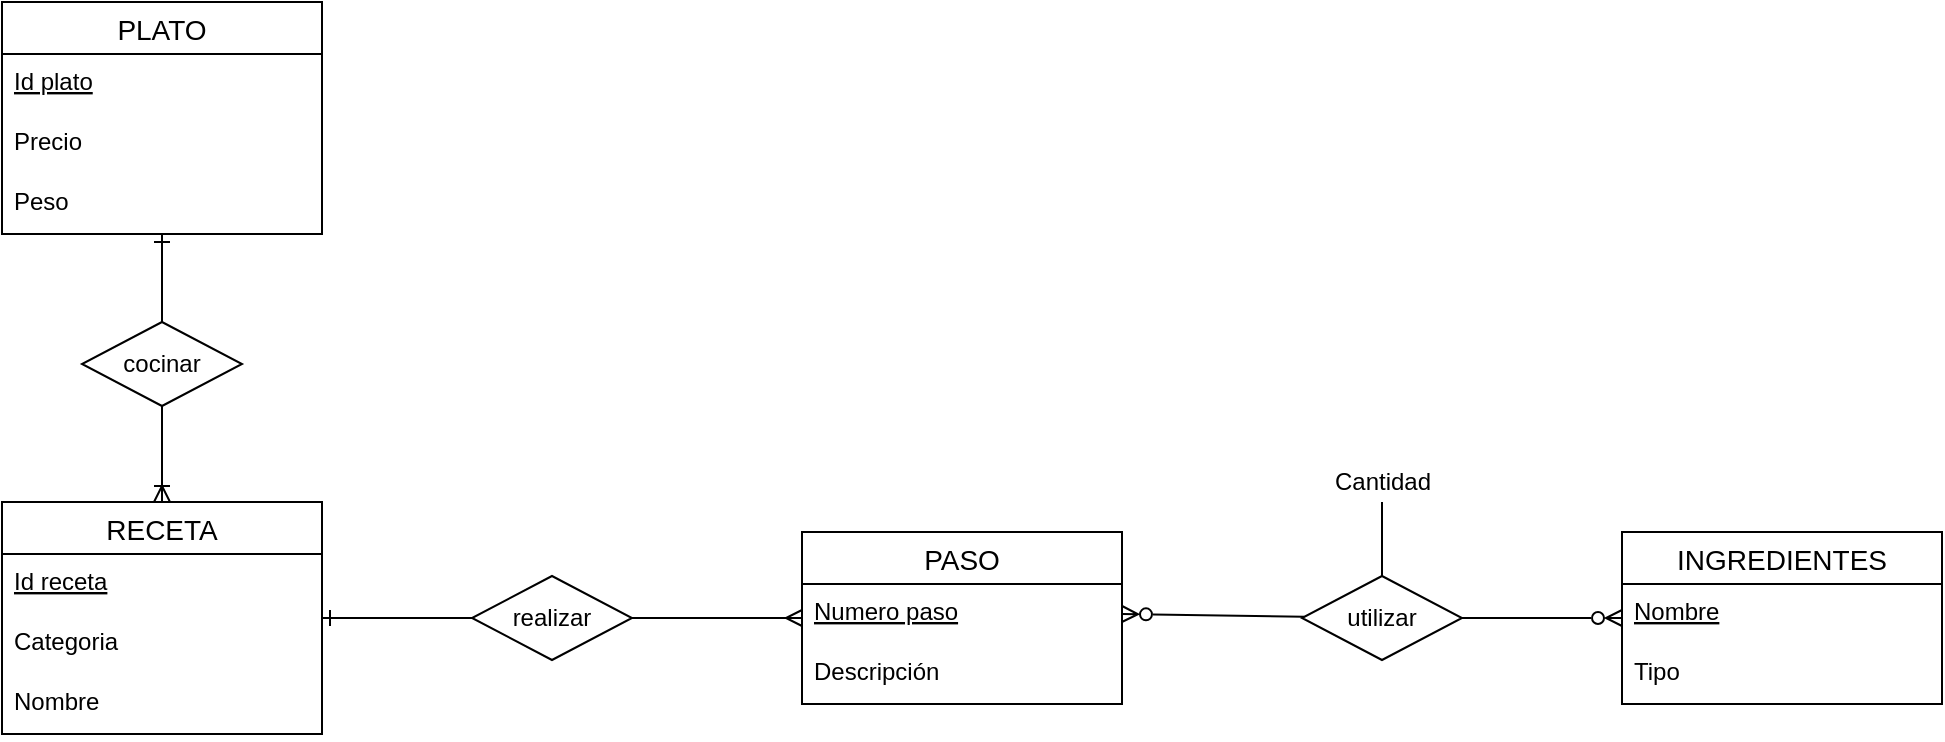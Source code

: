 <mxfile version="17.4.6" type="device"><diagram id="R2lEEEUBdFMjLlhIrx00" name="Page-1"><mxGraphModel dx="1185" dy="635" grid="1" gridSize="10" guides="1" tooltips="1" connect="1" arrows="1" fold="1" page="1" pageScale="1" pageWidth="850" pageHeight="1100" math="0" shadow="0" extFonts="Permanent Marker^https://fonts.googleapis.com/css?family=Permanent+Marker"><root><mxCell id="0"/><mxCell id="1" parent="0"/><mxCell id="EoXhA--dCeppDaU4sPPo-1" value="PLATO" style="swimlane;fontStyle=0;childLayout=stackLayout;horizontal=1;startSize=26;horizontalStack=0;resizeParent=1;resizeParentMax=0;resizeLast=0;collapsible=1;marginBottom=0;align=center;fontSize=14;" vertex="1" parent="1"><mxGeometry x="190" y="60" width="160" height="116" as="geometry"/></mxCell><mxCell id="EoXhA--dCeppDaU4sPPo-2" value="Id plato" style="text;strokeColor=none;fillColor=none;spacingLeft=4;spacingRight=4;overflow=hidden;rotatable=0;points=[[0,0.5],[1,0.5]];portConstraint=eastwest;fontSize=12;fontStyle=4" vertex="1" parent="EoXhA--dCeppDaU4sPPo-1"><mxGeometry y="26" width="160" height="30" as="geometry"/></mxCell><mxCell id="EoXhA--dCeppDaU4sPPo-3" value="Precio" style="text;strokeColor=none;fillColor=none;spacingLeft=4;spacingRight=4;overflow=hidden;rotatable=0;points=[[0,0.5],[1,0.5]];portConstraint=eastwest;fontSize=12;" vertex="1" parent="EoXhA--dCeppDaU4sPPo-1"><mxGeometry y="56" width="160" height="30" as="geometry"/></mxCell><mxCell id="EoXhA--dCeppDaU4sPPo-4" value="Peso" style="text;strokeColor=none;fillColor=none;spacingLeft=4;spacingRight=4;overflow=hidden;rotatable=0;points=[[0,0.5],[1,0.5]];portConstraint=eastwest;fontSize=12;" vertex="1" parent="EoXhA--dCeppDaU4sPPo-1"><mxGeometry y="86" width="160" height="30" as="geometry"/></mxCell><mxCell id="EoXhA--dCeppDaU4sPPo-5" value="INGREDIENTES" style="swimlane;fontStyle=0;childLayout=stackLayout;horizontal=1;startSize=26;horizontalStack=0;resizeParent=1;resizeParentMax=0;resizeLast=0;collapsible=1;marginBottom=0;align=center;fontSize=14;" vertex="1" parent="1"><mxGeometry x="1000" y="325" width="160" height="86" as="geometry"/></mxCell><mxCell id="EoXhA--dCeppDaU4sPPo-6" value="Nombre" style="text;strokeColor=none;fillColor=none;spacingLeft=4;spacingRight=4;overflow=hidden;rotatable=0;points=[[0,0.5],[1,0.5]];portConstraint=eastwest;fontSize=12;fontStyle=4" vertex="1" parent="EoXhA--dCeppDaU4sPPo-5"><mxGeometry y="26" width="160" height="30" as="geometry"/></mxCell><mxCell id="EoXhA--dCeppDaU4sPPo-7" value="Tipo" style="text;strokeColor=none;fillColor=none;spacingLeft=4;spacingRight=4;overflow=hidden;rotatable=0;points=[[0,0.5],[1,0.5]];portConstraint=eastwest;fontSize=12;" vertex="1" parent="EoXhA--dCeppDaU4sPPo-5"><mxGeometry y="56" width="160" height="30" as="geometry"/></mxCell><mxCell id="EoXhA--dCeppDaU4sPPo-13" value="PASO" style="swimlane;fontStyle=0;childLayout=stackLayout;horizontal=1;startSize=26;horizontalStack=0;resizeParent=1;resizeParentMax=0;resizeLast=0;collapsible=1;marginBottom=0;align=center;fontSize=14;" vertex="1" parent="1"><mxGeometry x="590" y="325" width="160" height="86" as="geometry"/></mxCell><mxCell id="EoXhA--dCeppDaU4sPPo-14" value="Numero paso" style="text;strokeColor=none;fillColor=none;spacingLeft=4;spacingRight=4;overflow=hidden;rotatable=0;points=[[0,0.5],[1,0.5]];portConstraint=eastwest;fontSize=12;fontStyle=4" vertex="1" parent="EoXhA--dCeppDaU4sPPo-13"><mxGeometry y="26" width="160" height="30" as="geometry"/></mxCell><mxCell id="EoXhA--dCeppDaU4sPPo-15" value="Descripción" style="text;strokeColor=none;fillColor=none;spacingLeft=4;spacingRight=4;overflow=hidden;rotatable=0;points=[[0,0.5],[1,0.5]];portConstraint=eastwest;fontSize=12;" vertex="1" parent="EoXhA--dCeppDaU4sPPo-13"><mxGeometry y="56" width="160" height="30" as="geometry"/></mxCell><mxCell id="EoXhA--dCeppDaU4sPPo-17" value="RECETA" style="swimlane;fontStyle=0;childLayout=stackLayout;horizontal=1;startSize=26;horizontalStack=0;resizeParent=1;resizeParentMax=0;resizeLast=0;collapsible=1;marginBottom=0;align=center;fontSize=14;" vertex="1" parent="1"><mxGeometry x="190" y="310" width="160" height="116" as="geometry"/></mxCell><mxCell id="EoXhA--dCeppDaU4sPPo-18" value="Id receta" style="text;strokeColor=none;fillColor=none;spacingLeft=4;spacingRight=4;overflow=hidden;rotatable=0;points=[[0,0.5],[1,0.5]];portConstraint=eastwest;fontSize=12;fontStyle=4" vertex="1" parent="EoXhA--dCeppDaU4sPPo-17"><mxGeometry y="26" width="160" height="30" as="geometry"/></mxCell><mxCell id="EoXhA--dCeppDaU4sPPo-19" value="Categoria" style="text;strokeColor=none;fillColor=none;spacingLeft=4;spacingRight=4;overflow=hidden;rotatable=0;points=[[0,0.5],[1,0.5]];portConstraint=eastwest;fontSize=12;" vertex="1" parent="EoXhA--dCeppDaU4sPPo-17"><mxGeometry y="56" width="160" height="30" as="geometry"/></mxCell><mxCell id="EoXhA--dCeppDaU4sPPo-21" value="Nombre" style="text;strokeColor=none;fillColor=none;spacingLeft=4;spacingRight=4;overflow=hidden;rotatable=0;points=[[0,0.5],[1,0.5]];portConstraint=eastwest;fontSize=12;" vertex="1" parent="EoXhA--dCeppDaU4sPPo-17"><mxGeometry y="86" width="160" height="30" as="geometry"/></mxCell><mxCell id="EoXhA--dCeppDaU4sPPo-22" value="realizar" style="shape=rhombus;perimeter=rhombusPerimeter;whiteSpace=wrap;html=1;align=center;" vertex="1" parent="1"><mxGeometry x="425" y="347" width="80" height="42" as="geometry"/></mxCell><mxCell id="EoXhA--dCeppDaU4sPPo-23" value="utilizar" style="shape=rhombus;perimeter=rhombusPerimeter;whiteSpace=wrap;html=1;align=center;" vertex="1" parent="1"><mxGeometry x="840" y="347" width="80" height="42" as="geometry"/></mxCell><mxCell id="EoXhA--dCeppDaU4sPPo-24" value="cocinar" style="shape=rhombus;perimeter=rhombusPerimeter;whiteSpace=wrap;html=1;align=center;" vertex="1" parent="1"><mxGeometry x="230" y="220" width="80" height="42" as="geometry"/></mxCell><mxCell id="EoXhA--dCeppDaU4sPPo-25" value="" style="endArrow=none;html=1;rounded=0;exitX=0.5;exitY=0;exitDx=0;exitDy=0;" edge="1" parent="1" source="EoXhA--dCeppDaU4sPPo-23"><mxGeometry width="50" height="50" relative="1" as="geometry"><mxPoint x="720" y="310" as="sourcePoint"/><mxPoint x="880" y="310" as="targetPoint"/></mxGeometry></mxCell><mxCell id="EoXhA--dCeppDaU4sPPo-26" value="Cantidad" style="text;html=1;align=center;verticalAlign=middle;resizable=0;points=[];autosize=1;strokeColor=none;fillColor=none;" vertex="1" parent="1"><mxGeometry x="850" y="290" width="60" height="20" as="geometry"/></mxCell><mxCell id="EoXhA--dCeppDaU4sPPo-27" value="" style="fontSize=12;html=1;endArrow=ERoneToMany;rounded=0;exitX=0.5;exitY=1;exitDx=0;exitDy=0;entryX=0.5;entryY=0;entryDx=0;entryDy=0;" edge="1" parent="1" source="EoXhA--dCeppDaU4sPPo-24" target="EoXhA--dCeppDaU4sPPo-17"><mxGeometry width="100" height="100" relative="1" as="geometry"><mxPoint x="500" y="370" as="sourcePoint"/><mxPoint x="600" y="270" as="targetPoint"/></mxGeometry></mxCell><mxCell id="EoXhA--dCeppDaU4sPPo-28" value="" style="fontSize=12;html=1;endArrow=ERone;endFill=1;rounded=0;exitX=0.5;exitY=0;exitDx=0;exitDy=0;" edge="1" parent="1" source="EoXhA--dCeppDaU4sPPo-24" target="EoXhA--dCeppDaU4sPPo-4"><mxGeometry width="100" height="100" relative="1" as="geometry"><mxPoint x="500" y="370" as="sourcePoint"/><mxPoint x="270" y="180" as="targetPoint"/></mxGeometry></mxCell><mxCell id="EoXhA--dCeppDaU4sPPo-29" value="" style="fontSize=12;html=1;endArrow=ERmany;rounded=0;exitX=1;exitY=0.5;exitDx=0;exitDy=0;" edge="1" parent="1" source="EoXhA--dCeppDaU4sPPo-22"><mxGeometry width="100" height="100" relative="1" as="geometry"><mxPoint x="520" y="330" as="sourcePoint"/><mxPoint x="590" y="368" as="targetPoint"/></mxGeometry></mxCell><mxCell id="EoXhA--dCeppDaU4sPPo-30" value="" style="fontSize=12;html=1;endArrow=ERone;endFill=1;rounded=0;exitX=0;exitY=0.5;exitDx=0;exitDy=0;" edge="1" parent="1" source="EoXhA--dCeppDaU4sPPo-22"><mxGeometry width="100" height="100" relative="1" as="geometry"><mxPoint x="520" y="330" as="sourcePoint"/><mxPoint x="350" y="368" as="targetPoint"/></mxGeometry></mxCell><mxCell id="EoXhA--dCeppDaU4sPPo-31" value="" style="fontSize=12;html=1;endArrow=ERzeroToMany;rounded=0;exitX=1;exitY=0.5;exitDx=0;exitDy=0;endFill=0;" edge="1" parent="1" source="EoXhA--dCeppDaU4sPPo-23"><mxGeometry width="100" height="100" relative="1" as="geometry"><mxPoint x="640" y="330" as="sourcePoint"/><mxPoint x="1000" y="368" as="targetPoint"/></mxGeometry></mxCell><mxCell id="EoXhA--dCeppDaU4sPPo-32" value="" style="fontSize=12;html=1;endArrow=ERzeroToMany;rounded=0;endFill=0;entryX=1;entryY=0.5;entryDx=0;entryDy=0;" edge="1" parent="1" source="EoXhA--dCeppDaU4sPPo-23" target="EoXhA--dCeppDaU4sPPo-14"><mxGeometry width="100" height="100" relative="1" as="geometry"><mxPoint x="930" y="378" as="sourcePoint"/><mxPoint x="1010" y="378" as="targetPoint"/></mxGeometry></mxCell></root></mxGraphModel></diagram></mxfile>